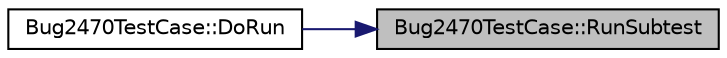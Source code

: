 digraph "Bug2470TestCase::RunSubtest"
{
 // LATEX_PDF_SIZE
  edge [fontname="Helvetica",fontsize="10",labelfontname="Helvetica",labelfontsize="10"];
  node [fontname="Helvetica",fontsize="10",shape=record];
  rankdir="RL";
  Node1 [label="Bug2470TestCase::RunSubtest",height=0.2,width=0.4,color="black", fillcolor="grey75", style="filled", fontcolor="black",tooltip="Run subtest for this test suite."];
  Node1 -> Node2 [dir="back",color="midnightblue",fontsize="10",style="solid",fontname="Helvetica"];
  Node2 [label="Bug2470TestCase::DoRun",height=0.2,width=0.4,color="black", fillcolor="white", style="filled",URL="$class_bug2470_test_case.html#afbba4f7484356bcf9adbfc09b37b8f73",tooltip="Implementation to actually run this TestCase."];
}

